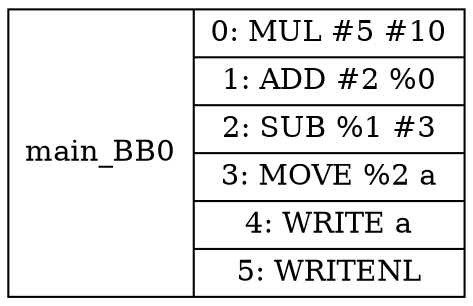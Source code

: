 diGraph G { 
main_BB0 [shape=record, label="<b>main_BB0| {0: MUL #5 #10|1: ADD #2 %0|2: SUB %1 #3|3: MOVE %2 a|4: WRITE a|5: WRITENL }"];



}